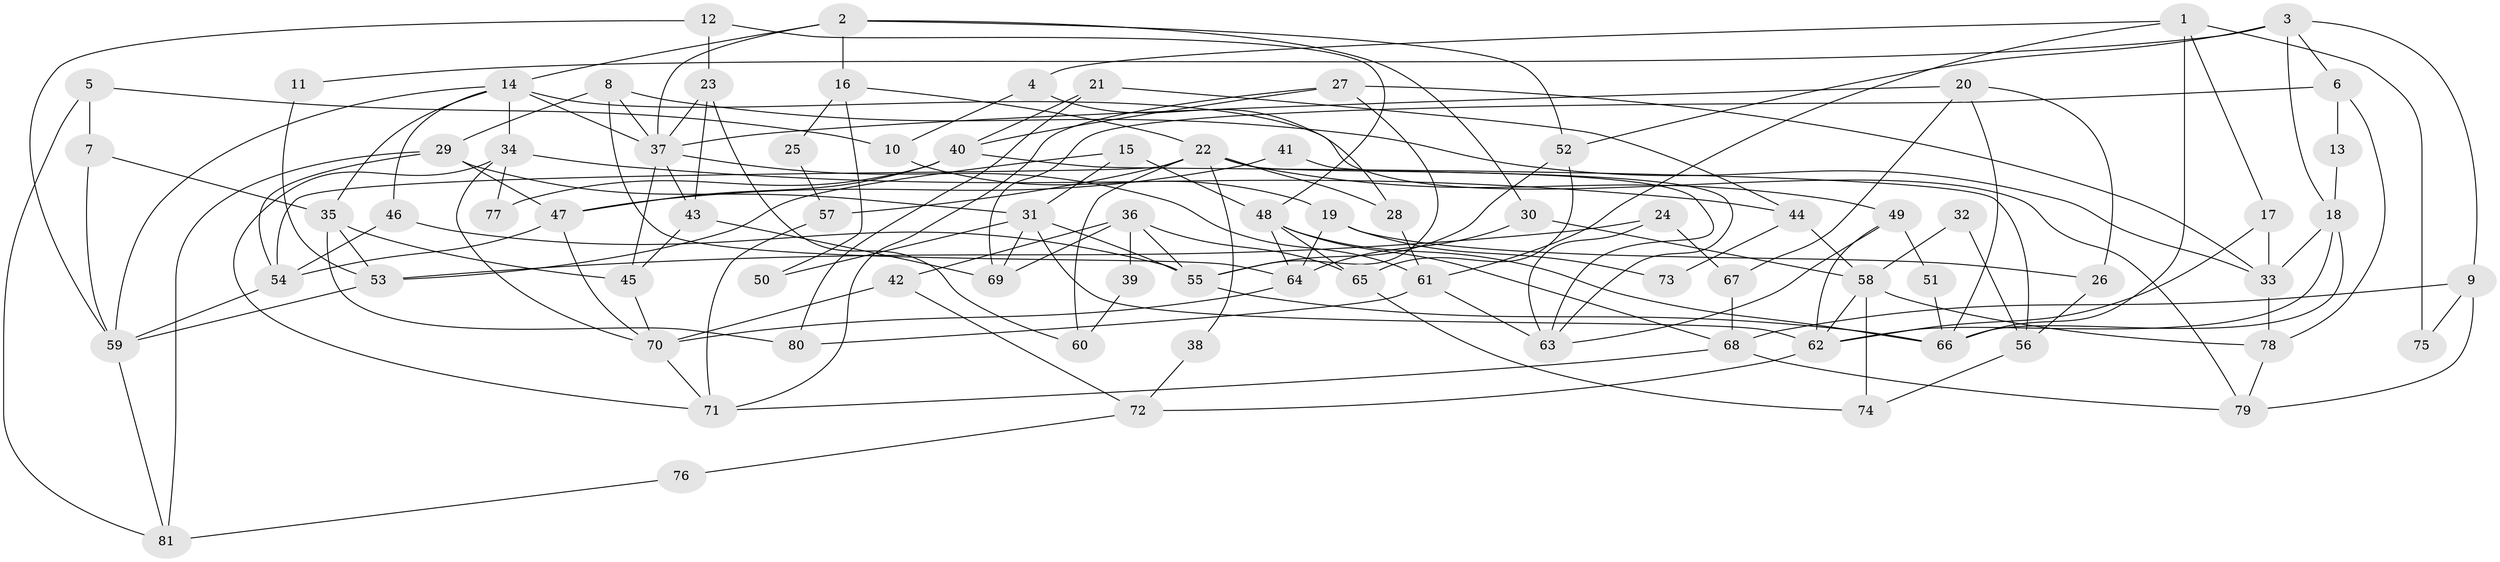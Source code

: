 // Generated by graph-tools (version 1.1) at 2025/02/03/09/25 03:02:09]
// undirected, 81 vertices, 162 edges
graph export_dot {
graph [start="1"]
  node [color=gray90,style=filled];
  1;
  2;
  3;
  4;
  5;
  6;
  7;
  8;
  9;
  10;
  11;
  12;
  13;
  14;
  15;
  16;
  17;
  18;
  19;
  20;
  21;
  22;
  23;
  24;
  25;
  26;
  27;
  28;
  29;
  30;
  31;
  32;
  33;
  34;
  35;
  36;
  37;
  38;
  39;
  40;
  41;
  42;
  43;
  44;
  45;
  46;
  47;
  48;
  49;
  50;
  51;
  52;
  53;
  54;
  55;
  56;
  57;
  58;
  59;
  60;
  61;
  62;
  63;
  64;
  65;
  66;
  67;
  68;
  69;
  70;
  71;
  72;
  73;
  74;
  75;
  76;
  77;
  78;
  79;
  80;
  81;
  1 -- 66;
  1 -- 17;
  1 -- 4;
  1 -- 61;
  1 -- 75;
  2 -- 14;
  2 -- 37;
  2 -- 16;
  2 -- 30;
  2 -- 52;
  3 -- 6;
  3 -- 18;
  3 -- 9;
  3 -- 11;
  3 -- 52;
  4 -- 10;
  4 -- 28;
  5 -- 7;
  5 -- 81;
  5 -- 10;
  6 -- 69;
  6 -- 78;
  6 -- 13;
  7 -- 59;
  7 -- 35;
  8 -- 64;
  8 -- 29;
  8 -- 33;
  8 -- 37;
  9 -- 68;
  9 -- 75;
  9 -- 79;
  10 -- 19;
  11 -- 53;
  12 -- 23;
  12 -- 48;
  12 -- 59;
  13 -- 18;
  14 -- 34;
  14 -- 46;
  14 -- 35;
  14 -- 37;
  14 -- 59;
  14 -- 79;
  15 -- 31;
  15 -- 53;
  15 -- 48;
  16 -- 22;
  16 -- 25;
  16 -- 50;
  17 -- 62;
  17 -- 33;
  18 -- 62;
  18 -- 33;
  18 -- 66;
  19 -- 26;
  19 -- 64;
  19 -- 73;
  20 -- 66;
  20 -- 37;
  20 -- 26;
  20 -- 67;
  21 -- 80;
  21 -- 44;
  21 -- 40;
  22 -- 63;
  22 -- 28;
  22 -- 38;
  22 -- 49;
  22 -- 54;
  22 -- 57;
  22 -- 60;
  23 -- 37;
  23 -- 43;
  23 -- 60;
  24 -- 67;
  24 -- 63;
  24 -- 53;
  25 -- 57;
  26 -- 56;
  27 -- 40;
  27 -- 55;
  27 -- 33;
  27 -- 71;
  28 -- 61;
  29 -- 47;
  29 -- 54;
  29 -- 31;
  29 -- 81;
  30 -- 64;
  30 -- 58;
  31 -- 55;
  31 -- 50;
  31 -- 62;
  31 -- 69;
  32 -- 56;
  32 -- 58;
  33 -- 78;
  34 -- 71;
  34 -- 70;
  34 -- 44;
  34 -- 77;
  35 -- 53;
  35 -- 45;
  35 -- 80;
  36 -- 65;
  36 -- 69;
  36 -- 39;
  36 -- 42;
  36 -- 55;
  37 -- 43;
  37 -- 45;
  37 -- 61;
  38 -- 72;
  39 -- 60;
  40 -- 47;
  40 -- 56;
  40 -- 77;
  41 -- 63;
  41 -- 47;
  42 -- 70;
  42 -- 72;
  43 -- 45;
  43 -- 69;
  44 -- 58;
  44 -- 73;
  45 -- 70;
  46 -- 55;
  46 -- 54;
  47 -- 54;
  47 -- 70;
  48 -- 66;
  48 -- 64;
  48 -- 65;
  48 -- 68;
  49 -- 62;
  49 -- 51;
  49 -- 63;
  51 -- 66;
  52 -- 55;
  52 -- 65;
  53 -- 59;
  54 -- 59;
  55 -- 66;
  56 -- 74;
  57 -- 71;
  58 -- 78;
  58 -- 62;
  58 -- 74;
  59 -- 81;
  61 -- 63;
  61 -- 80;
  62 -- 72;
  64 -- 70;
  65 -- 74;
  67 -- 68;
  68 -- 79;
  68 -- 71;
  70 -- 71;
  72 -- 76;
  76 -- 81;
  78 -- 79;
}
